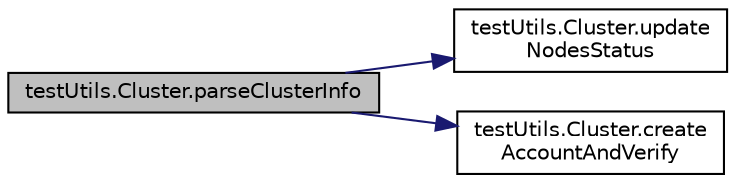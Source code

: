 digraph "testUtils.Cluster.parseClusterInfo"
{
  edge [fontname="Helvetica",fontsize="10",labelfontname="Helvetica",labelfontsize="10"];
  node [fontname="Helvetica",fontsize="10",shape=record];
  rankdir="LR";
  Node0 [label="testUtils.Cluster.parseClusterInfo",height=0.2,width=0.4,color="black", fillcolor="grey75", style="filled", fontcolor="black"];
  Node0 -> Node1 [color="midnightblue",fontsize="10",style="solid"];
  Node1 [label="testUtils.Cluster.update\lNodesStatus",height=0.2,width=0.4,color="black", fillcolor="white", style="filled",URL="$classtest_utils_1_1_cluster.html#a5360a26b7b2a328e427fa2582b287b57"];
  Node0 -> Node2 [color="midnightblue",fontsize="10",style="solid"];
  Node2 [label="testUtils.Cluster.create\lAccountAndVerify",height=0.2,width=0.4,color="black", fillcolor="white", style="filled",URL="$classtest_utils_1_1_cluster.html#aa7393c84bafd2cc94c174bab334b58ee"];
}
